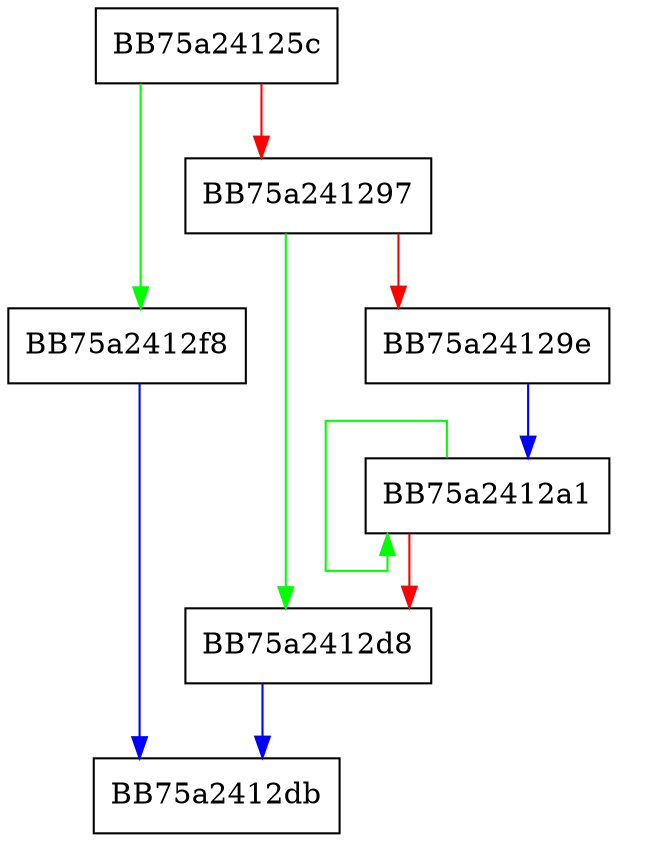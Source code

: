 digraph RandomPermutation8 {
  node [shape="box"];
  graph [splines=ortho];
  BB75a24125c -> BB75a2412f8 [color="green"];
  BB75a24125c -> BB75a241297 [color="red"];
  BB75a241297 -> BB75a2412d8 [color="green"];
  BB75a241297 -> BB75a24129e [color="red"];
  BB75a24129e -> BB75a2412a1 [color="blue"];
  BB75a2412a1 -> BB75a2412a1 [color="green"];
  BB75a2412a1 -> BB75a2412d8 [color="red"];
  BB75a2412d8 -> BB75a2412db [color="blue"];
  BB75a2412f8 -> BB75a2412db [color="blue"];
}